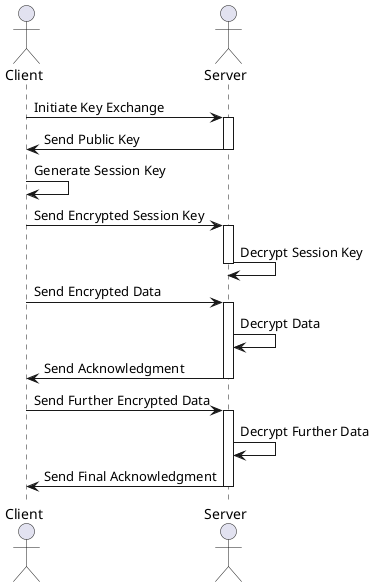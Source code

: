 @startuml

@startuml
actor Client
actor Server

Client -> Server: Initiate Key Exchange
activate Server
Server -> Client: Send Public Key
deactivate Server

Client -> Client: Generate Session Key
Client -> Server: Send Encrypted Session Key
activate Server
Server -> Server: Decrypt Session Key
deactivate Server

Client -> Server: Send Encrypted Data
activate Server
Server -> Server: Decrypt Data
Server -> Client: Send Acknowledgment
deactivate Server

Client -> Server: Send Further Encrypted Data
activate Server
Server -> Server: Decrypt Further Data
Server -> Client: Send Final Acknowledgment
deactivate Server
@enduml

@enduml